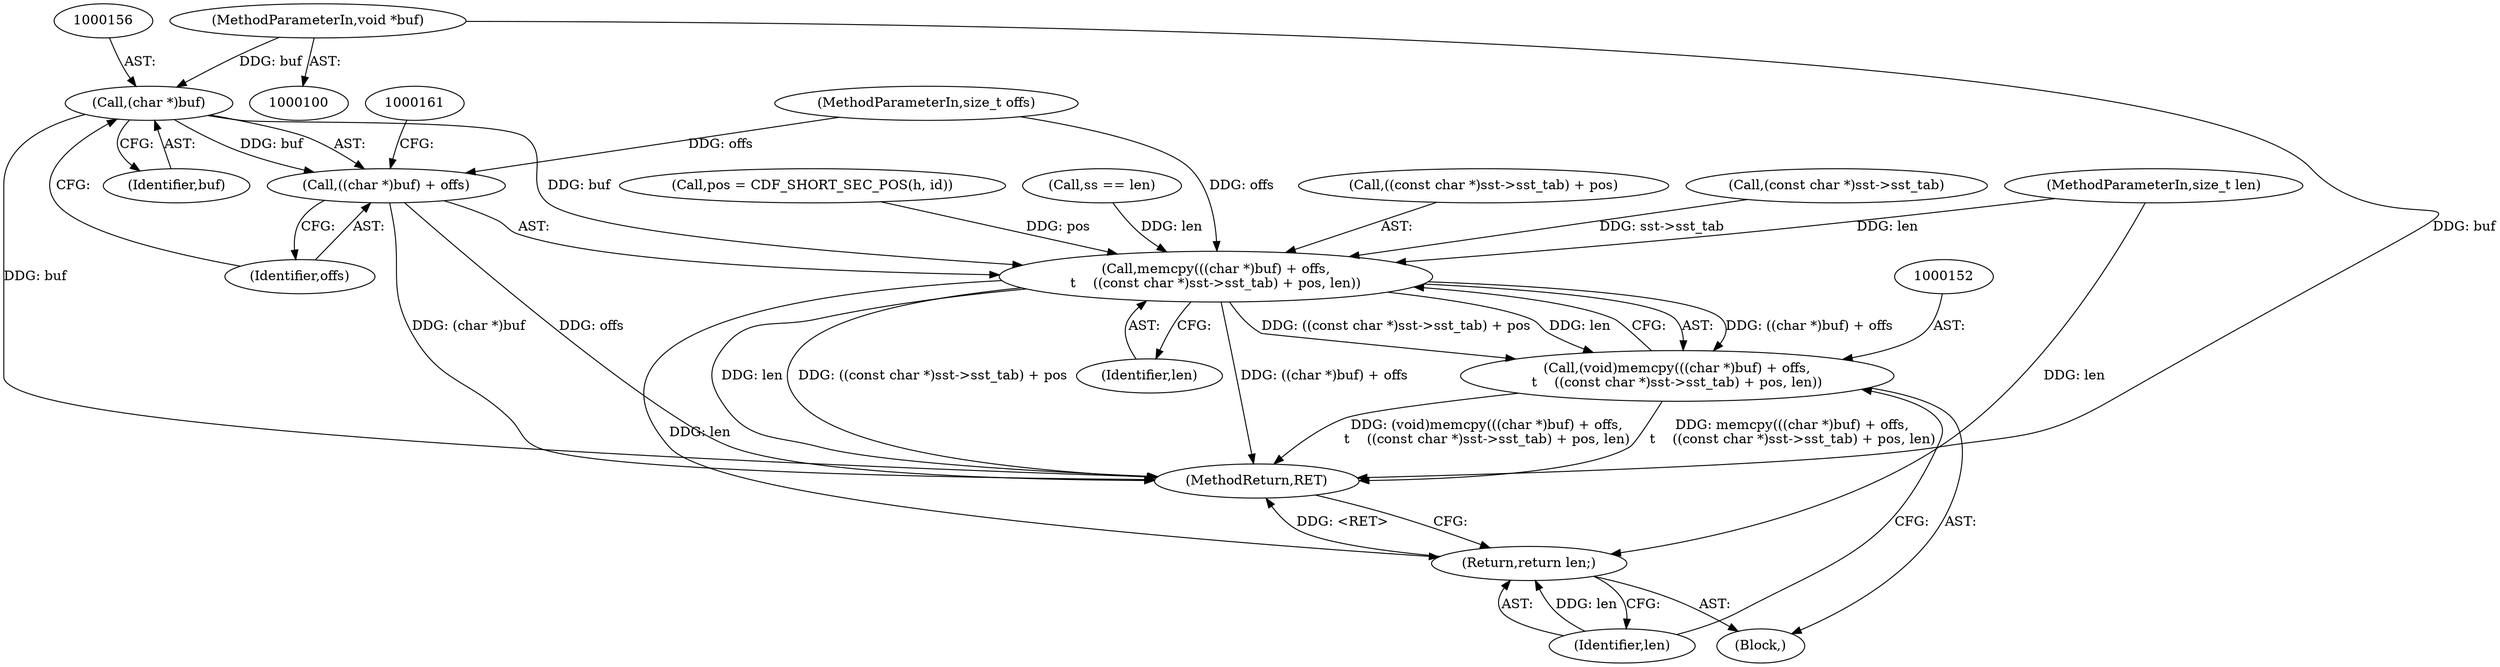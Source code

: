 digraph "0_file_6d209c1c489457397a5763bca4b28e43aac90391@pointer" {
"1000102" [label="(MethodParameterIn,void *buf)"];
"1000155" [label="(Call,(char *)buf)"];
"1000153" [label="(Call,memcpy(((char *)buf) + offs,\n\t    ((const char *)sst->sst_tab) + pos, len))"];
"1000151" [label="(Call,(void)memcpy(((char *)buf) + offs,\n\t    ((const char *)sst->sst_tab) + pos, len))"];
"1000167" [label="(Return,return len;)"];
"1000154" [label="(Call,((char *)buf) + offs)"];
"1000159" [label="(Call,((const char *)sst->sst_tab) + pos)"];
"1000160" [label="(Call,(const char *)sst->sst_tab)"];
"1000104" [label="(MethodParameterIn,size_t len)"];
"1000155" [label="(Call,(char *)buf)"];
"1000153" [label="(Call,memcpy(((char *)buf) + offs,\n\t    ((const char *)sst->sst_tab) + pos, len))"];
"1000157" [label="(Identifier,buf)"];
"1000114" [label="(Call,pos = CDF_SHORT_SEC_POS(h, id))"];
"1000158" [label="(Identifier,offs)"];
"1000154" [label="(Call,((char *)buf) + offs)"];
"1000151" [label="(Call,(void)memcpy(((char *)buf) + offs,\n\t    ((const char *)sst->sst_tab) + pos, len))"];
"1000167" [label="(Return,return len;)"];
"1000103" [label="(MethodParameterIn,size_t offs)"];
"1000120" [label="(Call,ss == len)"];
"1000169" [label="(MethodReturn,RET)"];
"1000102" [label="(MethodParameterIn,void *buf)"];
"1000168" [label="(Identifier,len)"];
"1000166" [label="(Identifier,len)"];
"1000107" [label="(Block,)"];
"1000102" -> "1000100"  [label="AST: "];
"1000102" -> "1000169"  [label="DDG: buf"];
"1000102" -> "1000155"  [label="DDG: buf"];
"1000155" -> "1000154"  [label="AST: "];
"1000155" -> "1000157"  [label="CFG: "];
"1000156" -> "1000155"  [label="AST: "];
"1000157" -> "1000155"  [label="AST: "];
"1000158" -> "1000155"  [label="CFG: "];
"1000155" -> "1000169"  [label="DDG: buf"];
"1000155" -> "1000153"  [label="DDG: buf"];
"1000155" -> "1000154"  [label="DDG: buf"];
"1000153" -> "1000151"  [label="AST: "];
"1000153" -> "1000166"  [label="CFG: "];
"1000154" -> "1000153"  [label="AST: "];
"1000159" -> "1000153"  [label="AST: "];
"1000166" -> "1000153"  [label="AST: "];
"1000151" -> "1000153"  [label="CFG: "];
"1000153" -> "1000169"  [label="DDG: ((const char *)sst->sst_tab) + pos"];
"1000153" -> "1000169"  [label="DDG: ((char *)buf) + offs"];
"1000153" -> "1000169"  [label="DDG: len"];
"1000153" -> "1000151"  [label="DDG: ((char *)buf) + offs"];
"1000153" -> "1000151"  [label="DDG: ((const char *)sst->sst_tab) + pos"];
"1000153" -> "1000151"  [label="DDG: len"];
"1000103" -> "1000153"  [label="DDG: offs"];
"1000160" -> "1000153"  [label="DDG: sst->sst_tab"];
"1000114" -> "1000153"  [label="DDG: pos"];
"1000104" -> "1000153"  [label="DDG: len"];
"1000120" -> "1000153"  [label="DDG: len"];
"1000153" -> "1000167"  [label="DDG: len"];
"1000151" -> "1000107"  [label="AST: "];
"1000152" -> "1000151"  [label="AST: "];
"1000168" -> "1000151"  [label="CFG: "];
"1000151" -> "1000169"  [label="DDG: (void)memcpy(((char *)buf) + offs,\n\t    ((const char *)sst->sst_tab) + pos, len)"];
"1000151" -> "1000169"  [label="DDG: memcpy(((char *)buf) + offs,\n\t    ((const char *)sst->sst_tab) + pos, len)"];
"1000167" -> "1000107"  [label="AST: "];
"1000167" -> "1000168"  [label="CFG: "];
"1000168" -> "1000167"  [label="AST: "];
"1000169" -> "1000167"  [label="CFG: "];
"1000167" -> "1000169"  [label="DDG: <RET>"];
"1000168" -> "1000167"  [label="DDG: len"];
"1000104" -> "1000167"  [label="DDG: len"];
"1000154" -> "1000158"  [label="CFG: "];
"1000158" -> "1000154"  [label="AST: "];
"1000161" -> "1000154"  [label="CFG: "];
"1000154" -> "1000169"  [label="DDG: (char *)buf"];
"1000154" -> "1000169"  [label="DDG: offs"];
"1000103" -> "1000154"  [label="DDG: offs"];
}
